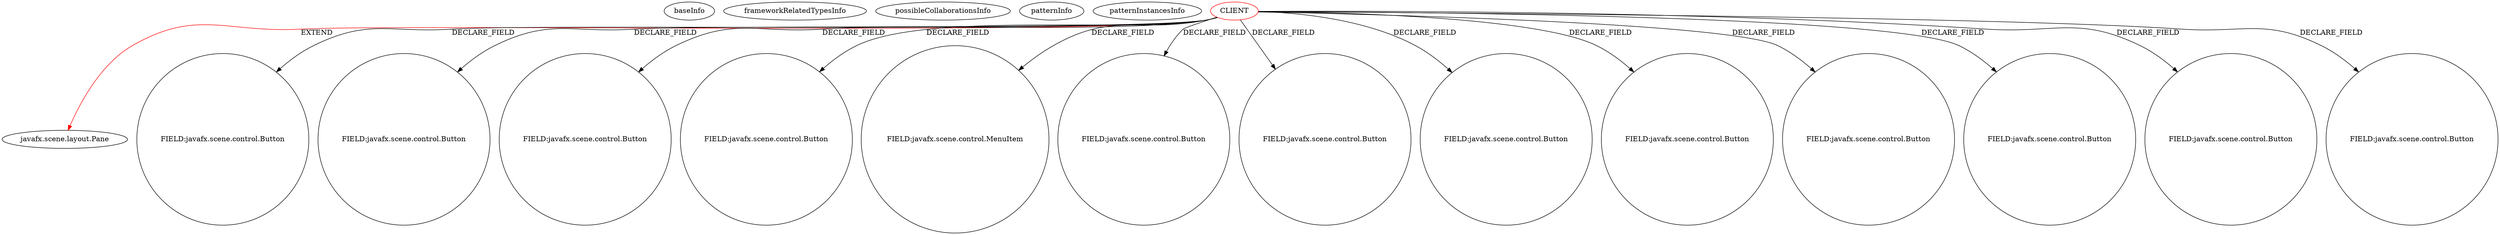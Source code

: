 digraph {
baseInfo[graphId=355,category="pattern",isAnonymous=false,possibleRelation=false]
frameworkRelatedTypesInfo[0="javafx.scene.layout.Pane"]
possibleCollaborationsInfo[]
patternInfo[frequency=2.0,patternRootClient=0]
patternInstancesInfo[0="weltensturm-milca~/weltensturm-milca/milca-master/src/milca/GUI.java~GUI~4747",1="weltensturm-milca~/weltensturm-milca/milca-master/src/milca/GUIController.java~GUIController~4745"]
1[label="javafx.scene.layout.Pane",vertexType="FRAMEWORK_CLASS_TYPE",isFrameworkType=false]
0[label="CLIENT",vertexType="ROOT_CLIENT_CLASS_DECLARATION",isFrameworkType=false,color=red]
48[label="FIELD:javafx.scene.control.Button",vertexType="FIELD_DECLARATION",isFrameworkType=false,shape=circle]
22[label="FIELD:javafx.scene.control.Button",vertexType="FIELD_DECLARATION",isFrameworkType=false,shape=circle]
44[label="FIELD:javafx.scene.control.Button",vertexType="FIELD_DECLARATION",isFrameworkType=false,shape=circle]
28[label="FIELD:javafx.scene.control.Button",vertexType="FIELD_DECLARATION",isFrameworkType=false,shape=circle]
70[label="FIELD:javafx.scene.control.MenuItem",vertexType="FIELD_DECLARATION",isFrameworkType=false,shape=circle]
46[label="FIELD:javafx.scene.control.Button",vertexType="FIELD_DECLARATION",isFrameworkType=false,shape=circle]
38[label="FIELD:javafx.scene.control.Button",vertexType="FIELD_DECLARATION",isFrameworkType=false,shape=circle]
8[label="FIELD:javafx.scene.control.Button",vertexType="FIELD_DECLARATION",isFrameworkType=false,shape=circle]
30[label="FIELD:javafx.scene.control.Button",vertexType="FIELD_DECLARATION",isFrameworkType=false,shape=circle]
18[label="FIELD:javafx.scene.control.Button",vertexType="FIELD_DECLARATION",isFrameworkType=false,shape=circle]
24[label="FIELD:javafx.scene.control.Button",vertexType="FIELD_DECLARATION",isFrameworkType=false,shape=circle]
14[label="FIELD:javafx.scene.control.Button",vertexType="FIELD_DECLARATION",isFrameworkType=false,shape=circle]
52[label="FIELD:javafx.scene.control.Button",vertexType="FIELD_DECLARATION",isFrameworkType=false,shape=circle]
0->44[label="DECLARE_FIELD"]
0->52[label="DECLARE_FIELD"]
0->18[label="DECLARE_FIELD"]
0->14[label="DECLARE_FIELD"]
0->1[label="EXTEND",color=red]
0->22[label="DECLARE_FIELD"]
0->48[label="DECLARE_FIELD"]
0->28[label="DECLARE_FIELD"]
0->70[label="DECLARE_FIELD"]
0->8[label="DECLARE_FIELD"]
0->30[label="DECLARE_FIELD"]
0->38[label="DECLARE_FIELD"]
0->46[label="DECLARE_FIELD"]
0->24[label="DECLARE_FIELD"]
}
